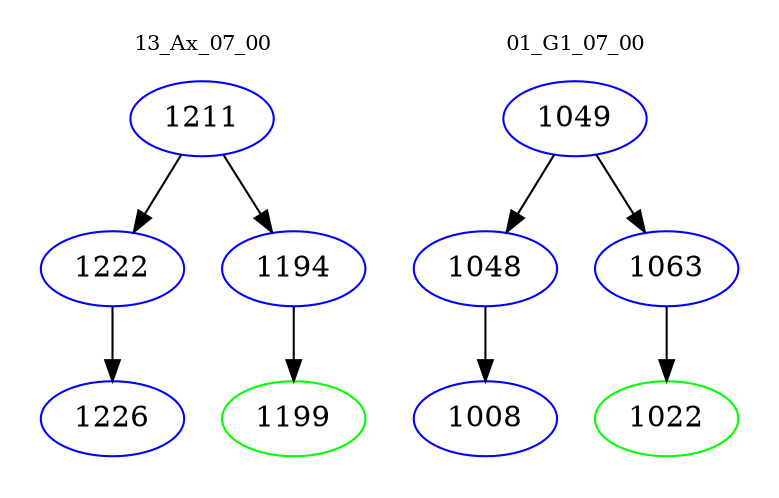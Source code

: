 digraph{
subgraph cluster_0 {
color = white
label = "13_Ax_07_00";
fontsize=10;
T0_1211 [label="1211", color="blue"]
T0_1211 -> T0_1222 [color="black"]
T0_1222 [label="1222", color="blue"]
T0_1222 -> T0_1226 [color="black"]
T0_1226 [label="1226", color="blue"]
T0_1211 -> T0_1194 [color="black"]
T0_1194 [label="1194", color="blue"]
T0_1194 -> T0_1199 [color="black"]
T0_1199 [label="1199", color="green"]
}
subgraph cluster_1 {
color = white
label = "01_G1_07_00";
fontsize=10;
T1_1049 [label="1049", color="blue"]
T1_1049 -> T1_1048 [color="black"]
T1_1048 [label="1048", color="blue"]
T1_1048 -> T1_1008 [color="black"]
T1_1008 [label="1008", color="blue"]
T1_1049 -> T1_1063 [color="black"]
T1_1063 [label="1063", color="blue"]
T1_1063 -> T1_1022 [color="black"]
T1_1022 [label="1022", color="green"]
}
}

